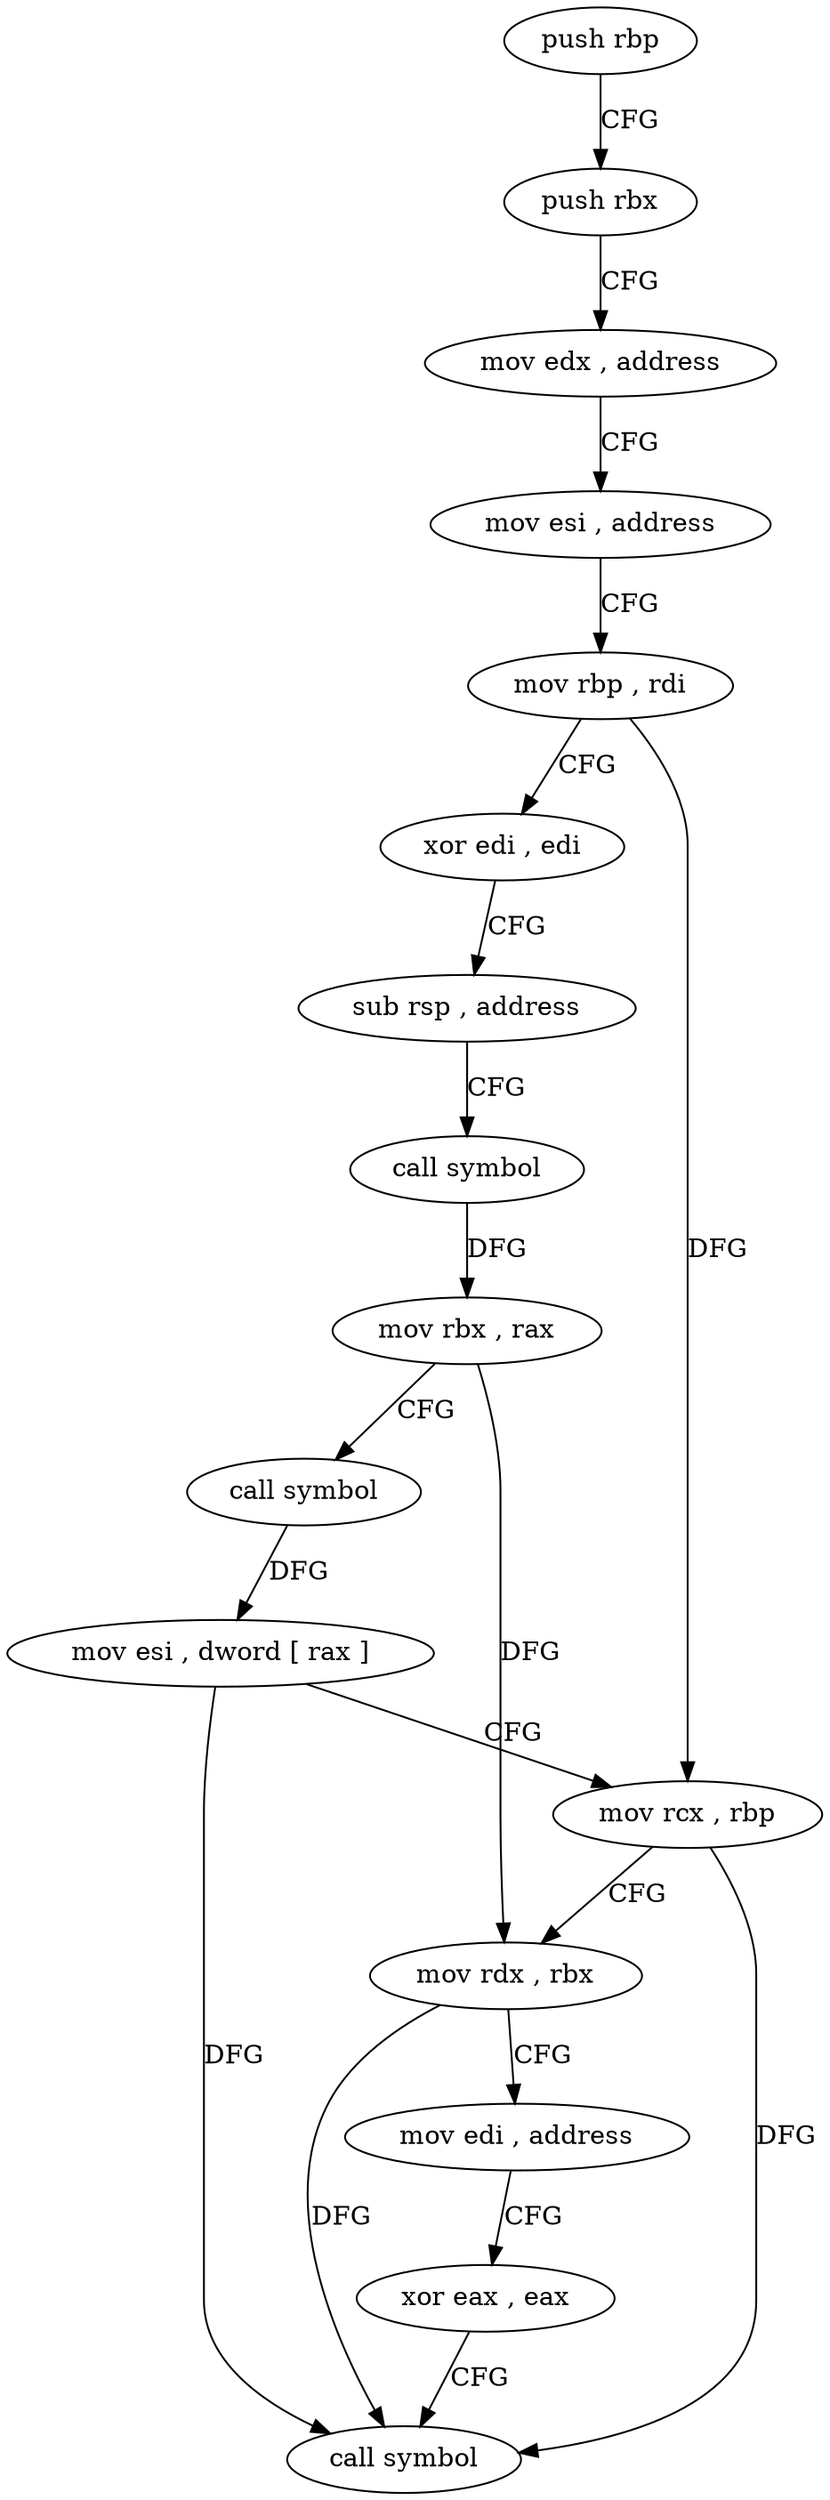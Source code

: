 digraph "func" {
"4208473" [label = "push rbp" ]
"4208474" [label = "push rbx" ]
"4208475" [label = "mov edx , address" ]
"4208480" [label = "mov esi , address" ]
"4208485" [label = "mov rbp , rdi" ]
"4208488" [label = "xor edi , edi" ]
"4208490" [label = "sub rsp , address" ]
"4208494" [label = "call symbol" ]
"4208499" [label = "mov rbx , rax" ]
"4208502" [label = "call symbol" ]
"4208507" [label = "mov esi , dword [ rax ]" ]
"4208509" [label = "mov rcx , rbp" ]
"4208512" [label = "mov rdx , rbx" ]
"4208515" [label = "mov edi , address" ]
"4208520" [label = "xor eax , eax" ]
"4208522" [label = "call symbol" ]
"4208473" -> "4208474" [ label = "CFG" ]
"4208474" -> "4208475" [ label = "CFG" ]
"4208475" -> "4208480" [ label = "CFG" ]
"4208480" -> "4208485" [ label = "CFG" ]
"4208485" -> "4208488" [ label = "CFG" ]
"4208485" -> "4208509" [ label = "DFG" ]
"4208488" -> "4208490" [ label = "CFG" ]
"4208490" -> "4208494" [ label = "CFG" ]
"4208494" -> "4208499" [ label = "DFG" ]
"4208499" -> "4208502" [ label = "CFG" ]
"4208499" -> "4208512" [ label = "DFG" ]
"4208502" -> "4208507" [ label = "DFG" ]
"4208507" -> "4208509" [ label = "CFG" ]
"4208507" -> "4208522" [ label = "DFG" ]
"4208509" -> "4208512" [ label = "CFG" ]
"4208509" -> "4208522" [ label = "DFG" ]
"4208512" -> "4208515" [ label = "CFG" ]
"4208512" -> "4208522" [ label = "DFG" ]
"4208515" -> "4208520" [ label = "CFG" ]
"4208520" -> "4208522" [ label = "CFG" ]
}
